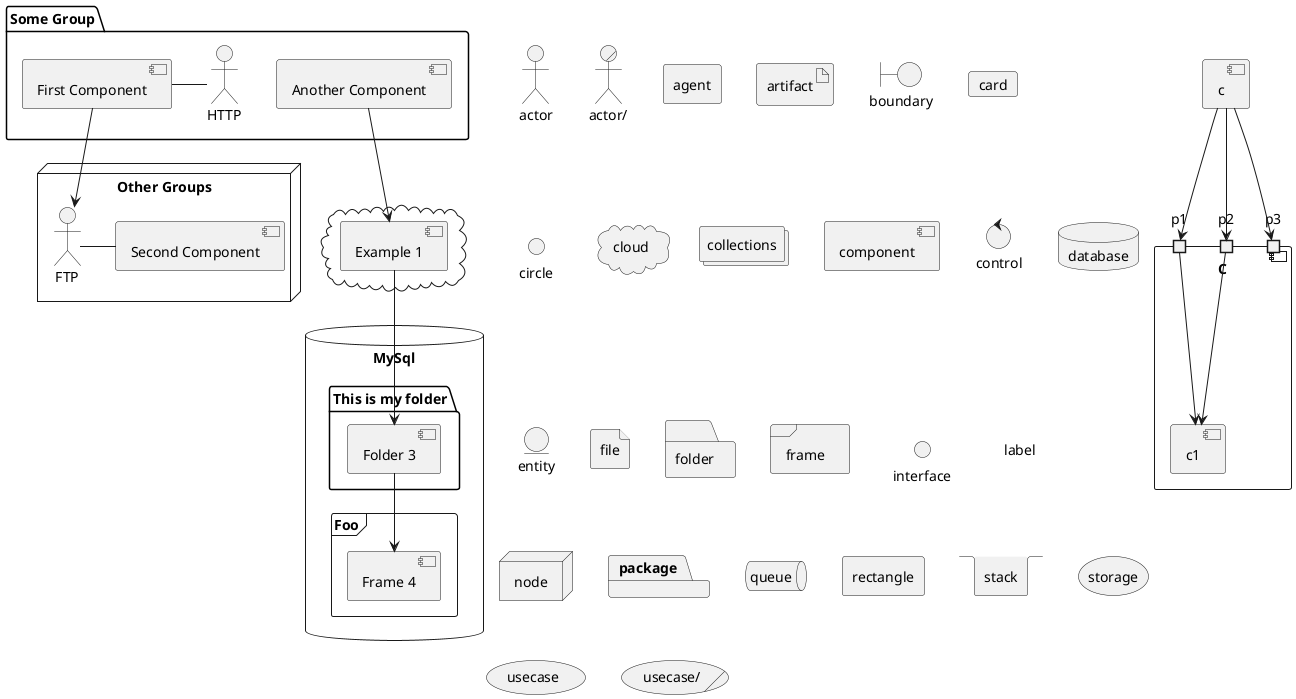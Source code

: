 @startuml
'https://plantuml.com/deployment-diagram

actor actor
actor/ "actor/"
agent agent
artifact artifact
boundary boundary
card card
circle circle
cloud cloud
collections collections
component component
control control
database database
entity entity
file file
folder folder
frame frame
interface interface
label label
node node
package package
queue queue
rectangle rectangle
stack stack
storage storage
usecase usecase
usecase/ "usecase/"









 package "Some Group" {
     HTTP - [First Component]
     [Another Component]
 }
 node "Other Groups" {
     FTP - [Second Component]
     [First Component] --> FTP
 }
 cloud {
    [Example 1]
 }
 database "MySql" {
     folder "This is my folder" {
        [Folder 3]
     }
     frame "Foo" {
         [Frame 4]
     }
 }
 [Another Component] --> [Example 1]
 [Example 1] --> [Folder 3]
 [Folder 3] --> [Frame 4]



 [c]
 component C {
     port p1
     port p2
     port p3
     component c1
 }
 c --> p1
 c --> p2
 c --> p3
 p1 --> c1
 p2 --> c1
@enduml
